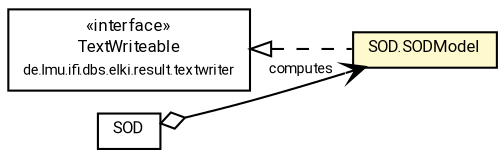 #!/usr/local/bin/dot
#
# Class diagram 
# Generated by UMLGraph version R5_7_2-60-g0e99a6 (http://www.spinellis.gr/umlgraph/)
#

digraph G {
	graph [fontnames="svg"]
	edge [fontname="Roboto",fontsize=7,labelfontname="Roboto",labelfontsize=7,color="black"];
	node [fontname="Roboto",fontcolor="black",fontsize=8,shape=plaintext,margin=0,width=0,height=0];
	nodesep=0.15;
	ranksep=0.25;
	rankdir=LR;
	// de.lmu.ifi.dbs.elki.result.textwriter.TextWriteable
	c9010312 [label=<<table title="de.lmu.ifi.dbs.elki.result.textwriter.TextWriteable" border="0" cellborder="1" cellspacing="0" cellpadding="2" href="../../../result/textwriter/TextWriteable.html" target="_parent">
		<tr><td><table border="0" cellspacing="0" cellpadding="1">
		<tr><td align="center" balign="center"> &#171;interface&#187; </td></tr>
		<tr><td align="center" balign="center"> <font face="Roboto">TextWriteable</font> </td></tr>
		<tr><td align="center" balign="center"> <font face="Roboto" point-size="7.0">de.lmu.ifi.dbs.elki.result.textwriter</font> </td></tr>
		</table></td></tr>
		</table>>, URL="../../../result/textwriter/TextWriteable.html"];
	// de.lmu.ifi.dbs.elki.algorithm.outlier.subspace.SOD<V extends de.lmu.ifi.dbs.elki.data.NumberVector>
	c9012283 [label=<<table title="de.lmu.ifi.dbs.elki.algorithm.outlier.subspace.SOD" border="0" cellborder="1" cellspacing="0" cellpadding="2" href="SOD.html" target="_parent">
		<tr><td><table border="0" cellspacing="0" cellpadding="1">
		<tr><td align="center" balign="center"> <font face="Roboto">SOD</font> </td></tr>
		</table></td></tr>
		</table>>, URL="SOD.html"];
	// de.lmu.ifi.dbs.elki.algorithm.outlier.subspace.SOD.SODModel
	c9012284 [label=<<table title="de.lmu.ifi.dbs.elki.algorithm.outlier.subspace.SOD.SODModel" border="0" cellborder="1" cellspacing="0" cellpadding="2" bgcolor="lemonChiffon" href="SOD.SODModel.html" target="_parent">
		<tr><td><table border="0" cellspacing="0" cellpadding="1">
		<tr><td align="center" balign="center"> <font face="Roboto">SOD.SODModel</font> </td></tr>
		</table></td></tr>
		</table>>, URL="SOD.SODModel.html"];
	// de.lmu.ifi.dbs.elki.algorithm.outlier.subspace.SOD<V extends de.lmu.ifi.dbs.elki.data.NumberVector> navhas de.lmu.ifi.dbs.elki.algorithm.outlier.subspace.SOD.SODModel
	c9012283 -> c9012284 [arrowhead=open,arrowtail=ediamond,dir=both,weight=3,label="computes"];
	// de.lmu.ifi.dbs.elki.algorithm.outlier.subspace.SOD.SODModel implements de.lmu.ifi.dbs.elki.result.textwriter.TextWriteable
	c9010312 -> c9012284 [arrowtail=empty,style=dashed,dir=back,weight=9];
}

